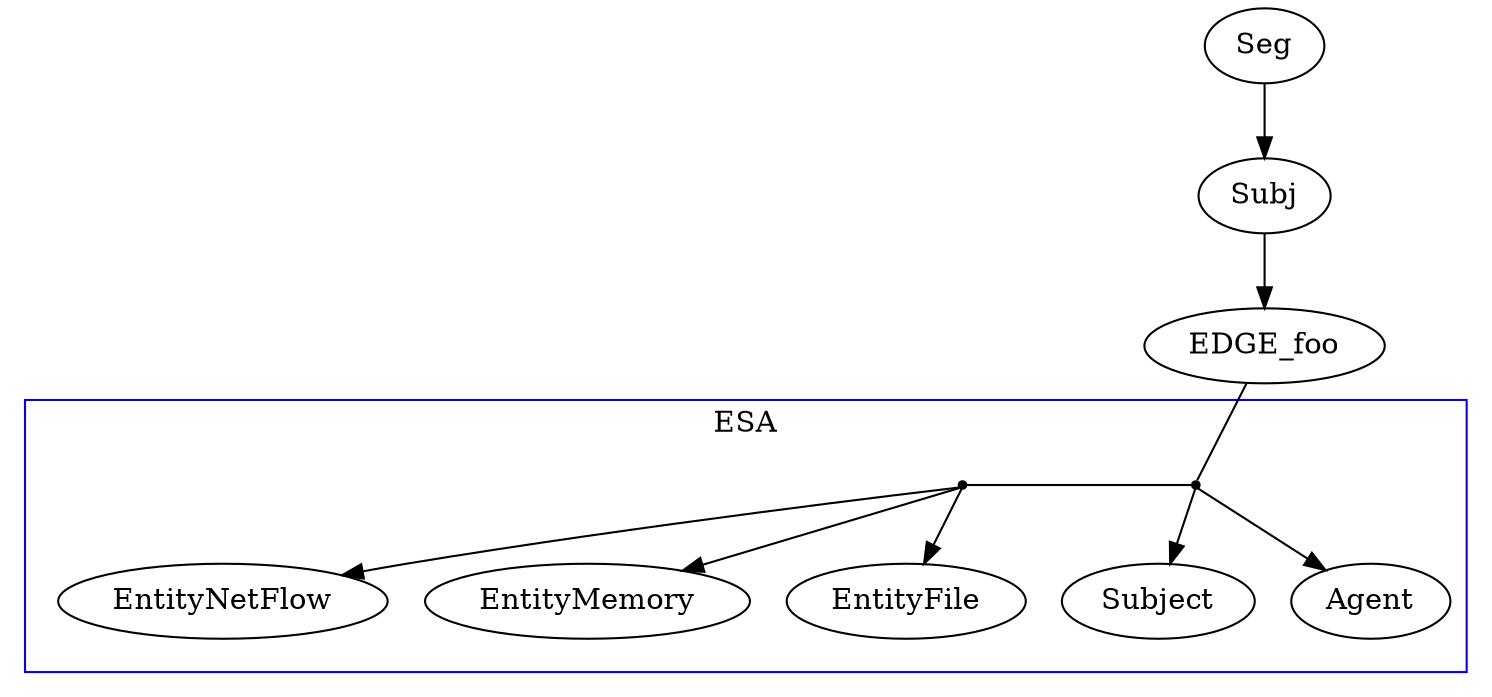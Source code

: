 
digraph Event {

  ESA     [shape=point]

  Entity  [shape=point]

  Seg -> Subj -> EDGE_foo
  EDGE_foo -> ESA    [arrowhead=none]
  EDGE_foo -> Agent  [style="invis"]

  subgraph cluster_0 {
    label="ESA"
    color=blue
    ESA -> Entity  [arrowhead=none]

    subgraph cluster_1 {
      label=""
      color=none
      Entity -> EntityFile
      Entity -> EntityNetFlow
      Entity -> EntityMemory
    }

    ESA -> Subject
    ESA -> Agent
    Entity -> Subject  [style="invis"]
    Entity -> Agent    [style="invis"]
  }
}
